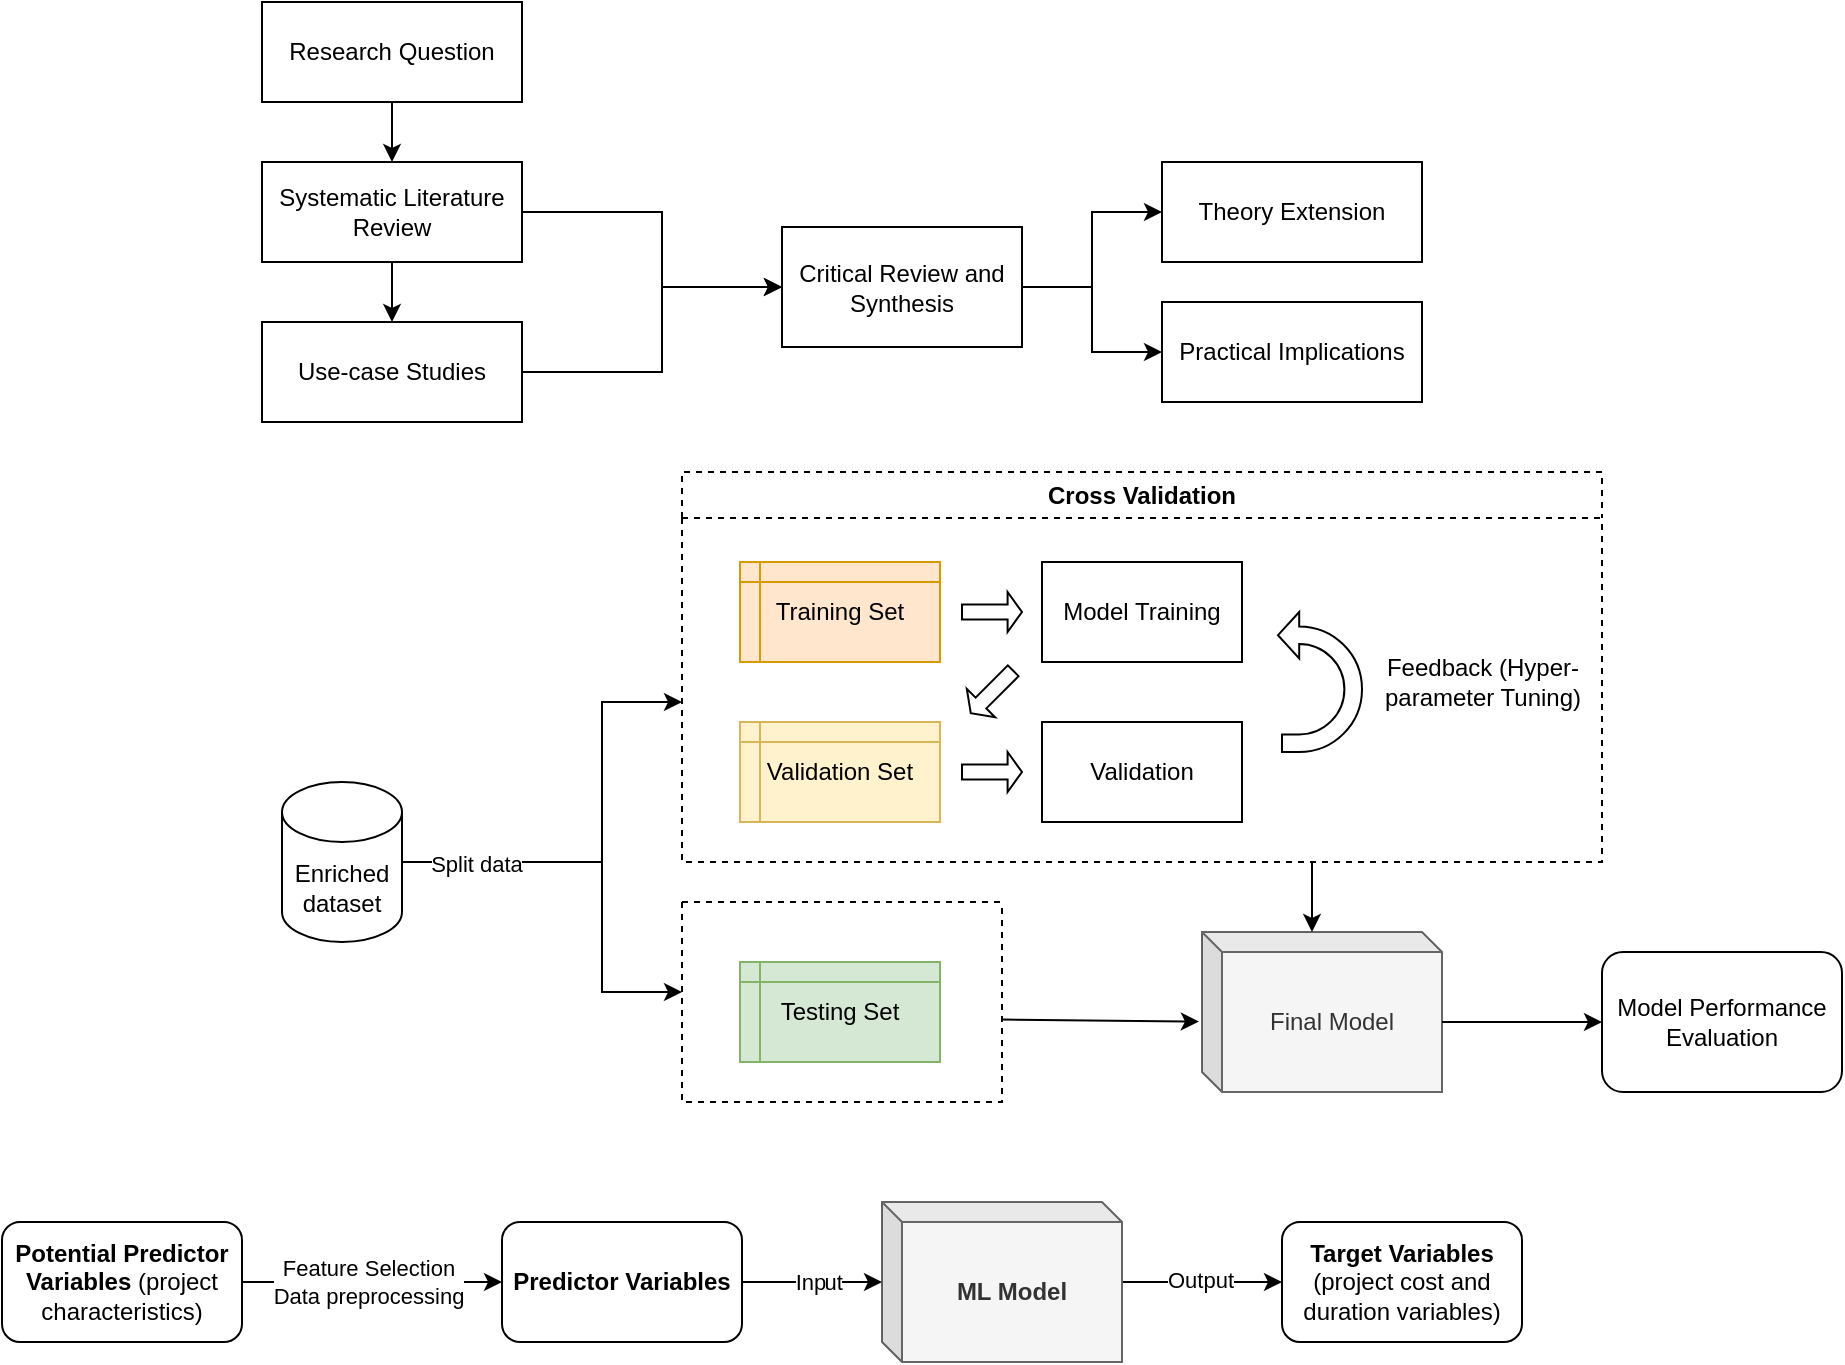 <mxfile version="24.2.2" type="github">
  <diagram name="Page-1" id="WIwlpubPlfTYMNJWYwAD">
    <mxGraphModel dx="1829" dy="577" grid="1" gridSize="10" guides="1" tooltips="1" connect="1" arrows="1" fold="1" page="1" pageScale="1" pageWidth="827" pageHeight="1169" math="0" shadow="0">
      <root>
        <mxCell id="0" />
        <mxCell id="1" parent="0" />
        <mxCell id="XWTwcJy3mHi1cxzS660l-8" value="" style="edgeStyle=orthogonalEdgeStyle;rounded=0;orthogonalLoop=1;jettySize=auto;html=1;" parent="1" source="XWTwcJy3mHi1cxzS660l-1" target="XWTwcJy3mHi1cxzS660l-3" edge="1">
          <mxGeometry relative="1" as="geometry" />
        </mxCell>
        <mxCell id="XWTwcJy3mHi1cxzS660l-1" value="Research Question" style="rounded=0;whiteSpace=wrap;html=1;" parent="1" vertex="1">
          <mxGeometry x="80" y="350" width="130" height="50" as="geometry" />
        </mxCell>
        <mxCell id="XWTwcJy3mHi1cxzS660l-14" value="" style="edgeStyle=orthogonalEdgeStyle;rounded=0;orthogonalLoop=1;jettySize=auto;html=1;entryX=0;entryY=0.5;entryDx=0;entryDy=0;" parent="1" source="XWTwcJy3mHi1cxzS660l-2" target="XWTwcJy3mHi1cxzS660l-11" edge="1">
          <mxGeometry relative="1" as="geometry">
            <Array as="points">
              <mxPoint x="280" y="535" />
              <mxPoint x="280" y="493" />
            </Array>
          </mxGeometry>
        </mxCell>
        <mxCell id="XWTwcJy3mHi1cxzS660l-2" value="Use-case Studies" style="rounded=0;whiteSpace=wrap;html=1;" parent="1" vertex="1">
          <mxGeometry x="80" y="510" width="130" height="50" as="geometry" />
        </mxCell>
        <mxCell id="XWTwcJy3mHi1cxzS660l-9" value="" style="edgeStyle=orthogonalEdgeStyle;rounded=0;orthogonalLoop=1;jettySize=auto;html=1;" parent="1" source="XWTwcJy3mHi1cxzS660l-3" edge="1">
          <mxGeometry relative="1" as="geometry">
            <mxPoint x="145" y="510" as="targetPoint" />
          </mxGeometry>
        </mxCell>
        <mxCell id="XWTwcJy3mHi1cxzS660l-12" value="" style="edgeStyle=orthogonalEdgeStyle;rounded=0;orthogonalLoop=1;jettySize=auto;html=1;entryX=0;entryY=0.5;entryDx=0;entryDy=0;" parent="1" source="XWTwcJy3mHi1cxzS660l-3" target="XWTwcJy3mHi1cxzS660l-11" edge="1">
          <mxGeometry relative="1" as="geometry">
            <Array as="points">
              <mxPoint x="280" y="455" />
              <mxPoint x="280" y="493" />
            </Array>
          </mxGeometry>
        </mxCell>
        <mxCell id="XWTwcJy3mHi1cxzS660l-3" value="Systematic Literature Review" style="rounded=0;whiteSpace=wrap;html=1;" parent="1" vertex="1">
          <mxGeometry x="80" y="430" width="130" height="50" as="geometry" />
        </mxCell>
        <mxCell id="riGgcoJSYjFT7yGKQKlB-3" value="" style="edgeStyle=orthogonalEdgeStyle;rounded=0;orthogonalLoop=1;jettySize=auto;html=1;" edge="1" parent="1" source="XWTwcJy3mHi1cxzS660l-11" target="XWTwcJy3mHi1cxzS660l-15">
          <mxGeometry relative="1" as="geometry">
            <mxPoint x="400" y="352.5" as="targetPoint" />
          </mxGeometry>
        </mxCell>
        <mxCell id="XWTwcJy3mHi1cxzS660l-11" value="Critical Review and Synthesis" style="rounded=0;whiteSpace=wrap;html=1;" parent="1" vertex="1">
          <mxGeometry x="340" y="462.5" width="120" height="60" as="geometry" />
        </mxCell>
        <mxCell id="XWTwcJy3mHi1cxzS660l-15" value="Theory Extension" style="rounded=0;whiteSpace=wrap;html=1;" parent="1" vertex="1">
          <mxGeometry x="530" y="430" width="130" height="50" as="geometry" />
        </mxCell>
        <mxCell id="XWTwcJy3mHi1cxzS660l-16" value="Practical Implications" style="rounded=0;whiteSpace=wrap;html=1;" parent="1" vertex="1">
          <mxGeometry x="530" y="500" width="130" height="50" as="geometry" />
        </mxCell>
        <mxCell id="XWTwcJy3mHi1cxzS660l-19" style="edgeStyle=orthogonalEdgeStyle;rounded=0;orthogonalLoop=1;jettySize=auto;html=1;exitX=1;exitY=0.5;exitDx=0;exitDy=0;" parent="1" source="XWTwcJy3mHi1cxzS660l-11" target="XWTwcJy3mHi1cxzS660l-16" edge="1">
          <mxGeometry relative="1" as="geometry" />
        </mxCell>
        <mxCell id="riGgcoJSYjFT7yGKQKlB-66" value="Enriched dataset" style="shape=cylinder3;whiteSpace=wrap;html=1;boundedLbl=1;backgroundOutline=1;size=15;" vertex="1" parent="1">
          <mxGeometry x="90" y="740" width="60" height="80" as="geometry" />
        </mxCell>
        <mxCell id="riGgcoJSYjFT7yGKQKlB-69" value="" style="endArrow=classic;html=1;rounded=0;exitX=1;exitY=0.5;exitDx=0;exitDy=0;exitPerimeter=0;edgeStyle=elbowEdgeStyle;" edge="1" parent="1" source="riGgcoJSYjFT7yGKQKlB-66">
          <mxGeometry width="50" height="50" relative="1" as="geometry">
            <mxPoint x="280" y="760" as="sourcePoint" />
            <mxPoint x="290" y="700" as="targetPoint" />
            <Array as="points">
              <mxPoint x="250" y="740" />
            </Array>
          </mxGeometry>
        </mxCell>
        <mxCell id="riGgcoJSYjFT7yGKQKlB-73" value="Cross Validation" style="swimlane;whiteSpace=wrap;html=1;dashed=1;" vertex="1" parent="1">
          <mxGeometry x="290" y="585" width="460" height="195" as="geometry" />
        </mxCell>
        <mxCell id="riGgcoJSYjFT7yGKQKlB-74" value="Model Training" style="rounded=0;whiteSpace=wrap;html=1;" vertex="1" parent="riGgcoJSYjFT7yGKQKlB-73">
          <mxGeometry x="180" y="45" width="100" height="50" as="geometry" />
        </mxCell>
        <mxCell id="riGgcoJSYjFT7yGKQKlB-75" value="Validation" style="rounded=0;whiteSpace=wrap;html=1;" vertex="1" parent="riGgcoJSYjFT7yGKQKlB-73">
          <mxGeometry x="180" y="125" width="100" height="50" as="geometry" />
        </mxCell>
        <mxCell id="riGgcoJSYjFT7yGKQKlB-79" value="" style="html=1;shadow=0;dashed=0;align=center;verticalAlign=middle;shape=mxgraph.arrows2.arrow;dy=0.62;dx=7.2;notch=0;" vertex="1" parent="riGgcoJSYjFT7yGKQKlB-73">
          <mxGeometry x="140" y="60" width="30" height="20" as="geometry" />
        </mxCell>
        <mxCell id="riGgcoJSYjFT7yGKQKlB-83" value="" style="html=1;shadow=0;dashed=0;align=center;verticalAlign=middle;shape=mxgraph.arrows2.arrow;dy=0.62;dx=7.2;notch=0;" vertex="1" parent="riGgcoJSYjFT7yGKQKlB-73">
          <mxGeometry x="140" y="140" width="30" height="20" as="geometry" />
        </mxCell>
        <mxCell id="riGgcoJSYjFT7yGKQKlB-84" value="" style="html=1;shadow=0;dashed=0;align=center;verticalAlign=middle;shape=mxgraph.arrows2.arrow;dy=0.62;dx=7.2;notch=0;rotation=-225;" vertex="1" parent="riGgcoJSYjFT7yGKQKlB-73">
          <mxGeometry x="140" y="100" width="30" height="20" as="geometry" />
        </mxCell>
        <mxCell id="riGgcoJSYjFT7yGKQKlB-91" value="" style="html=1;shadow=0;dashed=0;align=center;verticalAlign=middle;shape=mxgraph.arrows2.uTurnArrow;dy=4.4;arrowHead=23.2;dx2=10.6;flipV=0;flipH=1;" vertex="1" parent="riGgcoJSYjFT7yGKQKlB-73">
          <mxGeometry x="300" y="70" width="40" height="70" as="geometry" />
        </mxCell>
        <mxCell id="riGgcoJSYjFT7yGKQKlB-92" value="Feedback (Hyper-&lt;div&gt;parameter Tuning)&lt;/div&gt;" style="text;html=1;align=center;verticalAlign=middle;resizable=0;points=[];autosize=1;strokeColor=none;fillColor=none;" vertex="1" parent="riGgcoJSYjFT7yGKQKlB-73">
          <mxGeometry x="340" y="85" width="120" height="40" as="geometry" />
        </mxCell>
        <mxCell id="riGgcoJSYjFT7yGKQKlB-96" value="Training Set" style="shape=internalStorage;whiteSpace=wrap;html=1;backgroundOutline=1;dx=10;dy=10;strokeColor=#d79b00;fillColor=#ffe6cc;" vertex="1" parent="riGgcoJSYjFT7yGKQKlB-73">
          <mxGeometry x="29" y="45" width="100" height="50" as="geometry" />
        </mxCell>
        <mxCell id="riGgcoJSYjFT7yGKQKlB-97" value="Validation Set" style="shape=internalStorage;whiteSpace=wrap;html=1;backgroundOutline=1;dx=10;dy=10;fillColor=#fff2cc;strokeColor=#d6b656;" vertex="1" parent="riGgcoJSYjFT7yGKQKlB-73">
          <mxGeometry x="29" y="125" width="100" height="50" as="geometry" />
        </mxCell>
        <mxCell id="riGgcoJSYjFT7yGKQKlB-93" value="" style="endArrow=classic;html=1;rounded=0;exitX=1;exitY=0.5;exitDx=0;exitDy=0;exitPerimeter=0;edgeStyle=elbowEdgeStyle;" edge="1" parent="1" source="riGgcoJSYjFT7yGKQKlB-66">
          <mxGeometry width="50" height="50" relative="1" as="geometry">
            <mxPoint x="510" y="770" as="sourcePoint" />
            <mxPoint x="290" y="845" as="targetPoint" />
            <Array as="points">
              <mxPoint x="250" y="810" />
            </Array>
          </mxGeometry>
        </mxCell>
        <mxCell id="riGgcoJSYjFT7yGKQKlB-94" value="Split data" style="edgeLabel;html=1;align=center;verticalAlign=middle;resizable=0;points=[];" vertex="1" connectable="0" parent="riGgcoJSYjFT7yGKQKlB-93">
          <mxGeometry x="-0.638" y="-1" relative="1" as="geometry">
            <mxPoint as="offset" />
          </mxGeometry>
        </mxCell>
        <mxCell id="riGgcoJSYjFT7yGKQKlB-95" value="" style="swimlane;whiteSpace=wrap;html=1;startSize=0;dashed=1;" vertex="1" parent="1">
          <mxGeometry x="290" y="800" width="160" height="100" as="geometry" />
        </mxCell>
        <mxCell id="riGgcoJSYjFT7yGKQKlB-98" value="Testing Set" style="shape=internalStorage;whiteSpace=wrap;html=1;backgroundOutline=1;dx=10;dy=10;fillColor=#d5e8d4;strokeColor=#82b366;" vertex="1" parent="riGgcoJSYjFT7yGKQKlB-95">
          <mxGeometry x="29" y="30" width="100" height="50" as="geometry" />
        </mxCell>
        <mxCell id="riGgcoJSYjFT7yGKQKlB-99" value="Final Model" style="shape=cube;whiteSpace=wrap;html=1;boundedLbl=1;backgroundOutline=1;darkOpacity=0.05;darkOpacity2=0.1;size=10;fillColor=#f5f5f5;fontColor=#333333;strokeColor=#666666;" vertex="1" parent="1">
          <mxGeometry x="550" y="815" width="120" height="80" as="geometry" />
        </mxCell>
        <mxCell id="riGgcoJSYjFT7yGKQKlB-100" value="" style="endArrow=classic;html=1;rounded=0;exitX=1;exitY=0.588;exitDx=0;exitDy=0;entryX=-0.013;entryY=0.56;entryDx=0;entryDy=0;entryPerimeter=0;exitPerimeter=0;" edge="1" parent="1" source="riGgcoJSYjFT7yGKQKlB-95" target="riGgcoJSYjFT7yGKQKlB-99">
          <mxGeometry width="50" height="50" relative="1" as="geometry">
            <mxPoint x="620" y="770" as="sourcePoint" />
            <mxPoint x="670" y="720" as="targetPoint" />
          </mxGeometry>
        </mxCell>
        <mxCell id="riGgcoJSYjFT7yGKQKlB-101" value="" style="endArrow=classic;html=1;rounded=0;entryX=0;entryY=0;entryDx=55;entryDy=0;entryPerimeter=0;" edge="1" parent="1" target="riGgcoJSYjFT7yGKQKlB-99">
          <mxGeometry width="50" height="50" relative="1" as="geometry">
            <mxPoint x="605" y="780" as="sourcePoint" />
            <mxPoint x="550" y="720" as="targetPoint" />
          </mxGeometry>
        </mxCell>
        <mxCell id="riGgcoJSYjFT7yGKQKlB-102" value="" style="endArrow=classic;html=1;rounded=0;exitX=0;exitY=0;exitDx=120;exitDy=45;exitPerimeter=0;" edge="1" parent="1" source="riGgcoJSYjFT7yGKQKlB-99" target="riGgcoJSYjFT7yGKQKlB-103">
          <mxGeometry width="50" height="50" relative="1" as="geometry">
            <mxPoint x="500" y="770" as="sourcePoint" />
            <mxPoint x="740" y="855" as="targetPoint" />
          </mxGeometry>
        </mxCell>
        <mxCell id="riGgcoJSYjFT7yGKQKlB-103" value="Model Performance Evaluation" style="rounded=1;whiteSpace=wrap;html=1;" vertex="1" parent="1">
          <mxGeometry x="750" y="825" width="120" height="70" as="geometry" />
        </mxCell>
        <mxCell id="riGgcoJSYjFT7yGKQKlB-110" value="" style="edgeStyle=orthogonalEdgeStyle;rounded=0;orthogonalLoop=1;jettySize=auto;html=1;" edge="1" parent="1" source="riGgcoJSYjFT7yGKQKlB-104" target="riGgcoJSYjFT7yGKQKlB-109">
          <mxGeometry relative="1" as="geometry" />
        </mxCell>
        <mxCell id="riGgcoJSYjFT7yGKQKlB-111" value="Output" style="edgeLabel;html=1;align=center;verticalAlign=middle;resizable=0;points=[];" vertex="1" connectable="0" parent="riGgcoJSYjFT7yGKQKlB-110">
          <mxGeometry x="-0.024" y="1" relative="1" as="geometry">
            <mxPoint as="offset" />
          </mxGeometry>
        </mxCell>
        <mxCell id="riGgcoJSYjFT7yGKQKlB-104" value="&lt;b&gt;ML Model&lt;/b&gt;" style="shape=cube;whiteSpace=wrap;html=1;boundedLbl=1;backgroundOutline=1;darkOpacity=0.05;darkOpacity2=0.1;size=10;fillColor=#f5f5f5;fontColor=#333333;strokeColor=#666666;" vertex="1" parent="1">
          <mxGeometry x="390" y="950" width="120" height="80" as="geometry" />
        </mxCell>
        <mxCell id="riGgcoJSYjFT7yGKQKlB-107" value="" style="edgeStyle=orthogonalEdgeStyle;rounded=0;orthogonalLoop=1;jettySize=auto;html=1;" edge="1" parent="1" source="riGgcoJSYjFT7yGKQKlB-106" target="riGgcoJSYjFT7yGKQKlB-104">
          <mxGeometry relative="1" as="geometry" />
        </mxCell>
        <mxCell id="riGgcoJSYjFT7yGKQKlB-108" value="input" style="edgeLabel;html=1;align=center;verticalAlign=middle;resizable=0;points=[];" vertex="1" connectable="0" parent="riGgcoJSYjFT7yGKQKlB-107">
          <mxGeometry x="0.08" relative="1" as="geometry">
            <mxPoint as="offset" />
          </mxGeometry>
        </mxCell>
        <mxCell id="riGgcoJSYjFT7yGKQKlB-112" value="Inp" style="edgeLabel;html=1;align=center;verticalAlign=middle;resizable=0;points=[];" vertex="1" connectable="0" parent="riGgcoJSYjFT7yGKQKlB-107">
          <mxGeometry x="-0.027" relative="1" as="geometry">
            <mxPoint as="offset" />
          </mxGeometry>
        </mxCell>
        <mxCell id="riGgcoJSYjFT7yGKQKlB-106" value="&lt;b&gt;Predictor Variables&lt;/b&gt;" style="rounded=1;whiteSpace=wrap;html=1;" vertex="1" parent="1">
          <mxGeometry x="200" y="960" width="120" height="60" as="geometry" />
        </mxCell>
        <mxCell id="riGgcoJSYjFT7yGKQKlB-109" value="&lt;b&gt;Target Variables&lt;/b&gt; (project cost and duration variables)" style="rounded=1;whiteSpace=wrap;html=1;" vertex="1" parent="1">
          <mxGeometry x="590" y="960" width="120" height="60" as="geometry" />
        </mxCell>
        <mxCell id="riGgcoJSYjFT7yGKQKlB-114" value="" style="edgeStyle=orthogonalEdgeStyle;rounded=0;orthogonalLoop=1;jettySize=auto;html=1;" edge="1" parent="1" source="riGgcoJSYjFT7yGKQKlB-113" target="riGgcoJSYjFT7yGKQKlB-106">
          <mxGeometry relative="1" as="geometry" />
        </mxCell>
        <mxCell id="riGgcoJSYjFT7yGKQKlB-115" value="Feature Selection&lt;div&gt;Data preprocessing&lt;/div&gt;" style="edgeLabel;html=1;align=center;verticalAlign=middle;resizable=0;points=[];" vertex="1" connectable="0" parent="riGgcoJSYjFT7yGKQKlB-114">
          <mxGeometry x="-0.253" y="-1" relative="1" as="geometry">
            <mxPoint x="14" y="-1" as="offset" />
          </mxGeometry>
        </mxCell>
        <mxCell id="riGgcoJSYjFT7yGKQKlB-113" value="&lt;b&gt;Potential Predictor Variables&lt;/b&gt; (project characteristics)" style="rounded=1;whiteSpace=wrap;html=1;" vertex="1" parent="1">
          <mxGeometry x="-50" y="960" width="120" height="60" as="geometry" />
        </mxCell>
      </root>
    </mxGraphModel>
  </diagram>
</mxfile>
